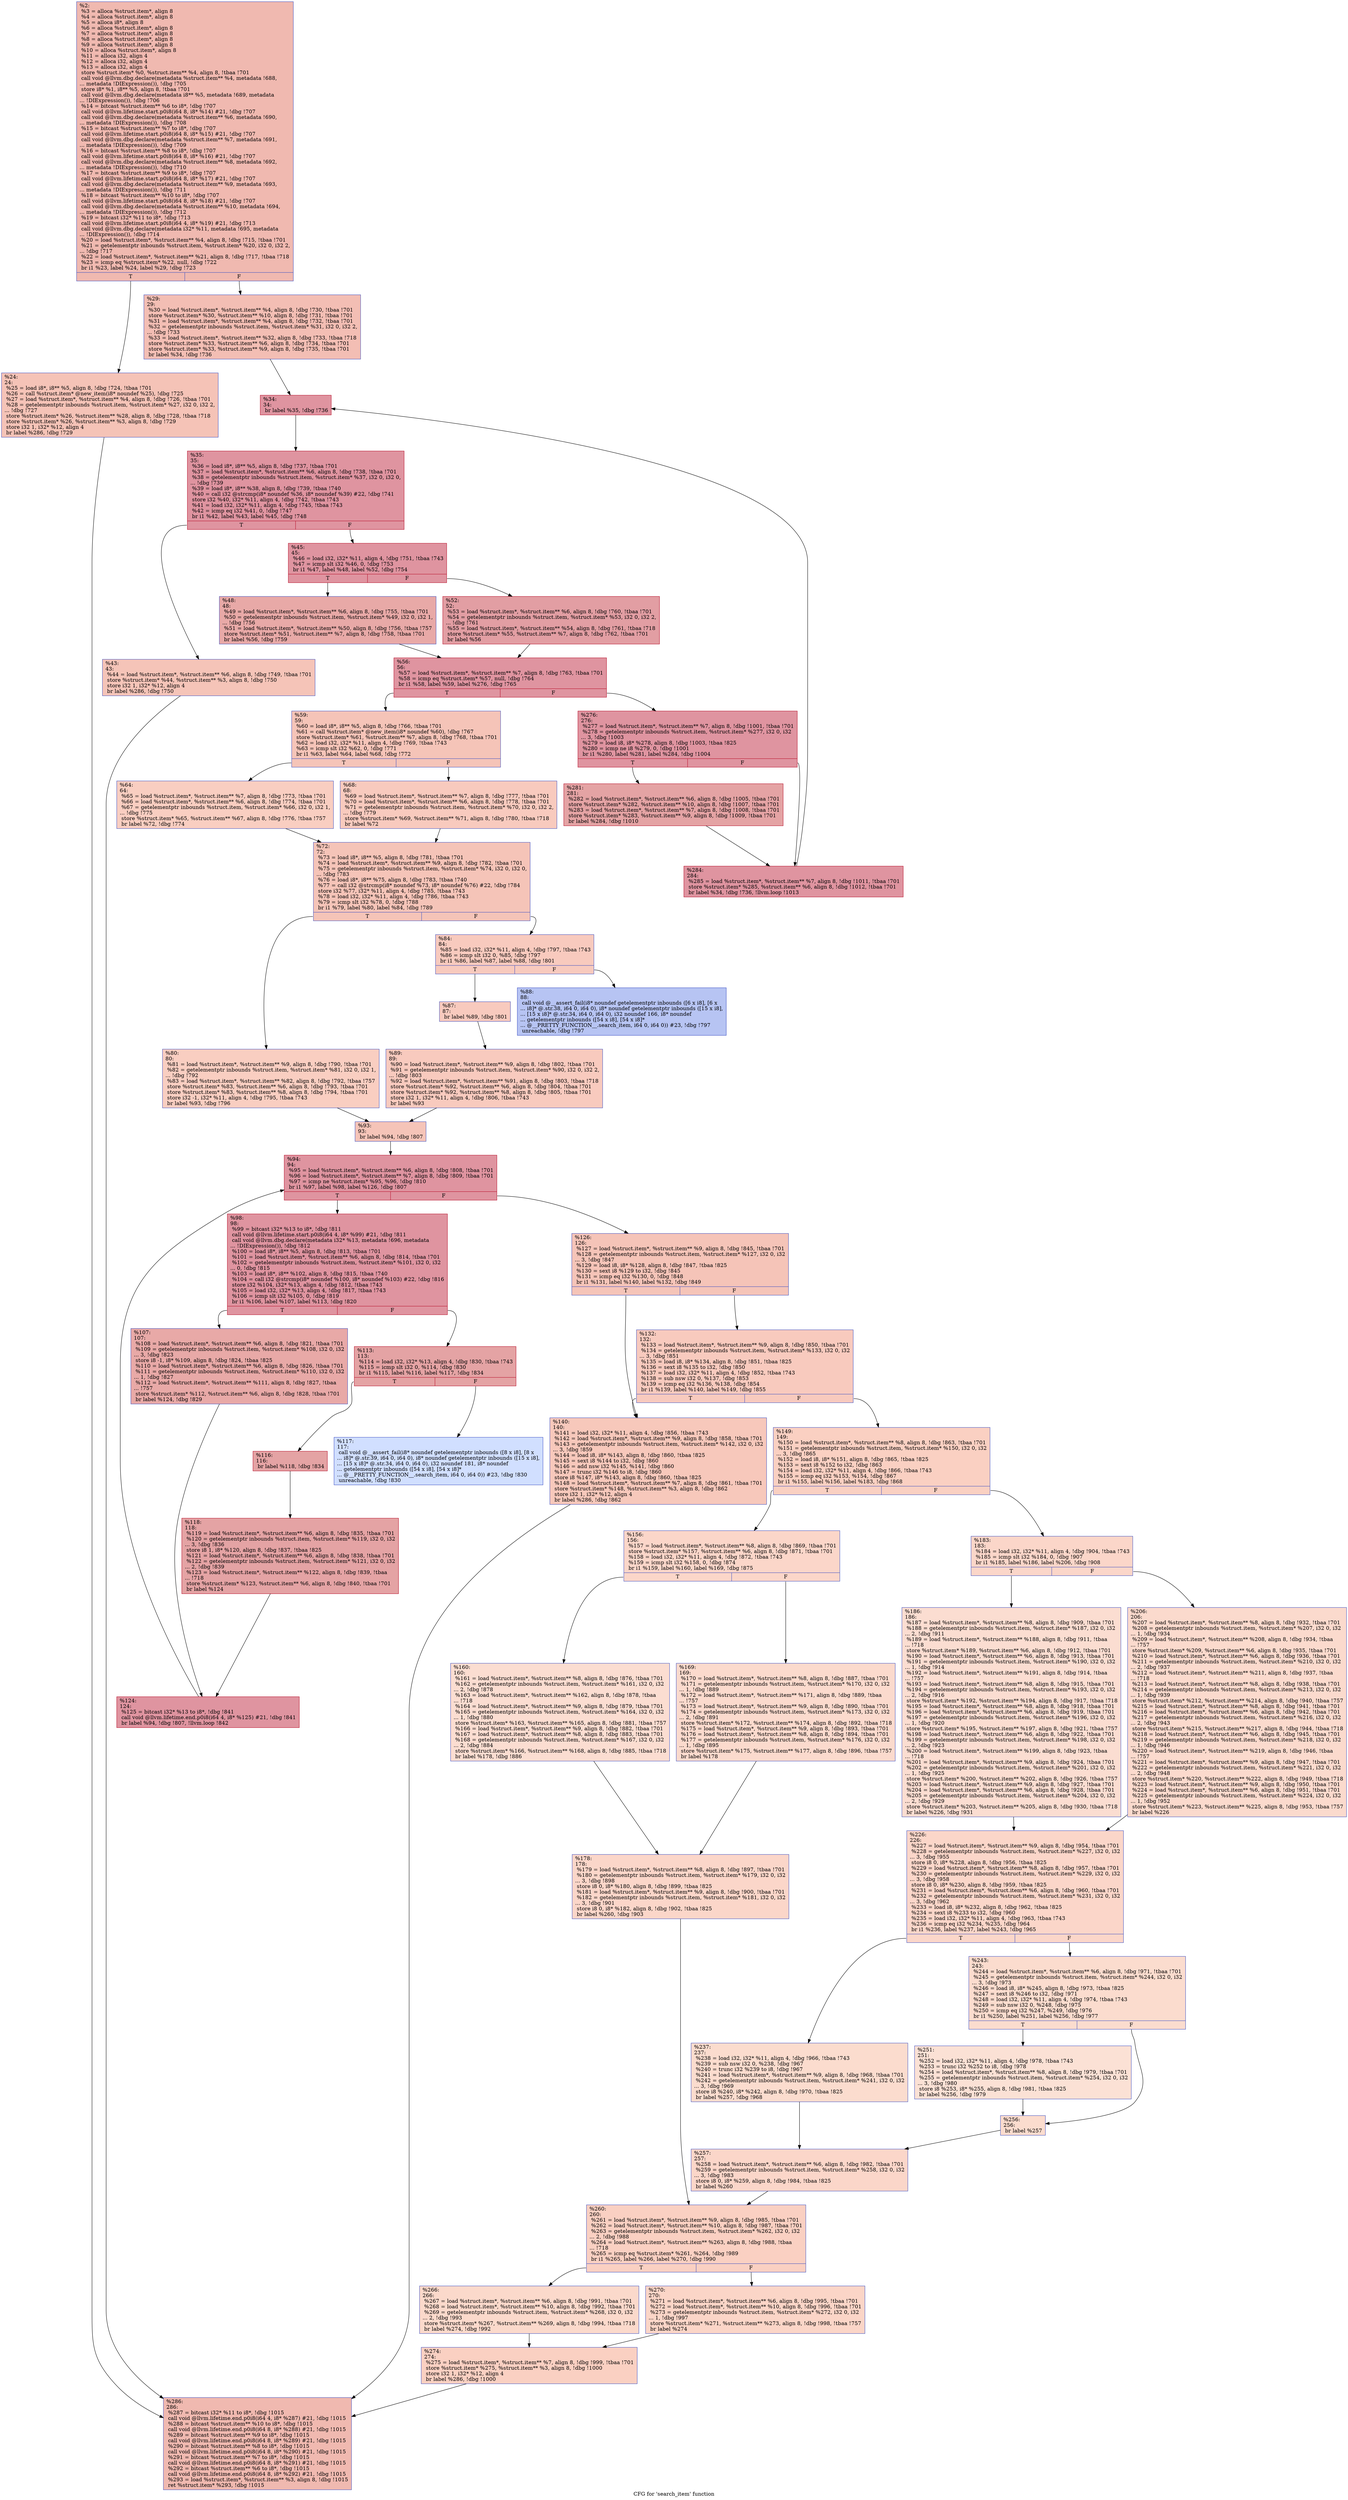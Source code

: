 digraph "CFG for 'search_item' function" {
	label="CFG for 'search_item' function";

	Node0x1895e60 [shape=record,color="#3d50c3ff", style=filled, fillcolor="#de614d70",label="{%2:\l  %3 = alloca %struct.item*, align 8\l  %4 = alloca %struct.item*, align 8\l  %5 = alloca i8*, align 8\l  %6 = alloca %struct.item*, align 8\l  %7 = alloca %struct.item*, align 8\l  %8 = alloca %struct.item*, align 8\l  %9 = alloca %struct.item*, align 8\l  %10 = alloca %struct.item*, align 8\l  %11 = alloca i32, align 4\l  %12 = alloca i32, align 4\l  %13 = alloca i32, align 4\l  store %struct.item* %0, %struct.item** %4, align 8, !tbaa !701\l  call void @llvm.dbg.declare(metadata %struct.item** %4, metadata !688,\l... metadata !DIExpression()), !dbg !705\l  store i8* %1, i8** %5, align 8, !tbaa !701\l  call void @llvm.dbg.declare(metadata i8** %5, metadata !689, metadata\l... !DIExpression()), !dbg !706\l  %14 = bitcast %struct.item** %6 to i8*, !dbg !707\l  call void @llvm.lifetime.start.p0i8(i64 8, i8* %14) #21, !dbg !707\l  call void @llvm.dbg.declare(metadata %struct.item** %6, metadata !690,\l... metadata !DIExpression()), !dbg !708\l  %15 = bitcast %struct.item** %7 to i8*, !dbg !707\l  call void @llvm.lifetime.start.p0i8(i64 8, i8* %15) #21, !dbg !707\l  call void @llvm.dbg.declare(metadata %struct.item** %7, metadata !691,\l... metadata !DIExpression()), !dbg !709\l  %16 = bitcast %struct.item** %8 to i8*, !dbg !707\l  call void @llvm.lifetime.start.p0i8(i64 8, i8* %16) #21, !dbg !707\l  call void @llvm.dbg.declare(metadata %struct.item** %8, metadata !692,\l... metadata !DIExpression()), !dbg !710\l  %17 = bitcast %struct.item** %9 to i8*, !dbg !707\l  call void @llvm.lifetime.start.p0i8(i64 8, i8* %17) #21, !dbg !707\l  call void @llvm.dbg.declare(metadata %struct.item** %9, metadata !693,\l... metadata !DIExpression()), !dbg !711\l  %18 = bitcast %struct.item** %10 to i8*, !dbg !707\l  call void @llvm.lifetime.start.p0i8(i64 8, i8* %18) #21, !dbg !707\l  call void @llvm.dbg.declare(metadata %struct.item** %10, metadata !694,\l... metadata !DIExpression()), !dbg !712\l  %19 = bitcast i32* %11 to i8*, !dbg !713\l  call void @llvm.lifetime.start.p0i8(i64 4, i8* %19) #21, !dbg !713\l  call void @llvm.dbg.declare(metadata i32* %11, metadata !695, metadata\l... !DIExpression()), !dbg !714\l  %20 = load %struct.item*, %struct.item** %4, align 8, !dbg !715, !tbaa !701\l  %21 = getelementptr inbounds %struct.item, %struct.item* %20, i32 0, i32 2,\l... !dbg !717\l  %22 = load %struct.item*, %struct.item** %21, align 8, !dbg !717, !tbaa !718\l  %23 = icmp eq %struct.item* %22, null, !dbg !722\l  br i1 %23, label %24, label %29, !dbg !723\l|{<s0>T|<s1>F}}"];
	Node0x1895e60:s0 -> Node0x1887210;
	Node0x1895e60:s1 -> Node0x1887260;
	Node0x1887210 [shape=record,color="#3d50c3ff", style=filled, fillcolor="#e8765c70",label="{%24:\l24:                                               \l  %25 = load i8*, i8** %5, align 8, !dbg !724, !tbaa !701\l  %26 = call %struct.item* @new_item(i8* noundef %25), !dbg !725\l  %27 = load %struct.item*, %struct.item** %4, align 8, !dbg !726, !tbaa !701\l  %28 = getelementptr inbounds %struct.item, %struct.item* %27, i32 0, i32 2,\l... !dbg !727\l  store %struct.item* %26, %struct.item** %28, align 8, !dbg !728, !tbaa !718\l  store %struct.item* %26, %struct.item** %3, align 8, !dbg !729\l  store i32 1, i32* %12, align 4\l  br label %286, !dbg !729\l}"];
	Node0x1887210 -> Node0x1888200;
	Node0x1887260 [shape=record,color="#3d50c3ff", style=filled, fillcolor="#e36c5570",label="{%29:\l29:                                               \l  %30 = load %struct.item*, %struct.item** %4, align 8, !dbg !730, !tbaa !701\l  store %struct.item* %30, %struct.item** %10, align 8, !dbg !731, !tbaa !701\l  %31 = load %struct.item*, %struct.item** %4, align 8, !dbg !732, !tbaa !701\l  %32 = getelementptr inbounds %struct.item, %struct.item* %31, i32 0, i32 2,\l... !dbg !733\l  %33 = load %struct.item*, %struct.item** %32, align 8, !dbg !733, !tbaa !718\l  store %struct.item* %33, %struct.item** %6, align 8, !dbg !734, !tbaa !701\l  store %struct.item* %33, %struct.item** %9, align 8, !dbg !735, !tbaa !701\l  br label %34, !dbg !736\l}"];
	Node0x1887260 -> Node0x18872b0;
	Node0x18872b0 [shape=record,color="#b70d28ff", style=filled, fillcolor="#b70d2870",label="{%34:\l34:                                               \l  br label %35, !dbg !736\l}"];
	Node0x18872b0 -> Node0x1887300;
	Node0x1887300 [shape=record,color="#b70d28ff", style=filled, fillcolor="#b70d2870",label="{%35:\l35:                                               \l  %36 = load i8*, i8** %5, align 8, !dbg !737, !tbaa !701\l  %37 = load %struct.item*, %struct.item** %6, align 8, !dbg !738, !tbaa !701\l  %38 = getelementptr inbounds %struct.item, %struct.item* %37, i32 0, i32 0,\l... !dbg !739\l  %39 = load i8*, i8** %38, align 8, !dbg !739, !tbaa !740\l  %40 = call i32 @strcmp(i8* noundef %36, i8* noundef %39) #22, !dbg !741\l  store i32 %40, i32* %11, align 4, !dbg !742, !tbaa !743\l  %41 = load i32, i32* %11, align 4, !dbg !745, !tbaa !743\l  %42 = icmp eq i32 %41, 0, !dbg !747\l  br i1 %42, label %43, label %45, !dbg !748\l|{<s0>T|<s1>F}}"];
	Node0x1887300:s0 -> Node0x1887350;
	Node0x1887300:s1 -> Node0x18873a0;
	Node0x1887350 [shape=record,color="#3d50c3ff", style=filled, fillcolor="#e97a5f70",label="{%43:\l43:                                               \l  %44 = load %struct.item*, %struct.item** %6, align 8, !dbg !749, !tbaa !701\l  store %struct.item* %44, %struct.item** %3, align 8, !dbg !750\l  store i32 1, i32* %12, align 4\l  br label %286, !dbg !750\l}"];
	Node0x1887350 -> Node0x1888200;
	Node0x18873a0 [shape=record,color="#b70d28ff", style=filled, fillcolor="#b70d2870",label="{%45:\l45:                                               \l  %46 = load i32, i32* %11, align 4, !dbg !751, !tbaa !743\l  %47 = icmp slt i32 %46, 0, !dbg !753\l  br i1 %47, label %48, label %52, !dbg !754\l|{<s0>T|<s1>F}}"];
	Node0x18873a0:s0 -> Node0x18873f0;
	Node0x18873a0:s1 -> Node0x1887440;
	Node0x18873f0 [shape=record,color="#3d50c3ff", style=filled, fillcolor="#ca3b3770",label="{%48:\l48:                                               \l  %49 = load %struct.item*, %struct.item** %6, align 8, !dbg !755, !tbaa !701\l  %50 = getelementptr inbounds %struct.item, %struct.item* %49, i32 0, i32 1,\l... !dbg !756\l  %51 = load %struct.item*, %struct.item** %50, align 8, !dbg !756, !tbaa !757\l  store %struct.item* %51, %struct.item** %7, align 8, !dbg !758, !tbaa !701\l  br label %56, !dbg !759\l}"];
	Node0x18873f0 -> Node0x1887490;
	Node0x1887440 [shape=record,color="#b70d28ff", style=filled, fillcolor="#be242e70",label="{%52:\l52:                                               \l  %53 = load %struct.item*, %struct.item** %6, align 8, !dbg !760, !tbaa !701\l  %54 = getelementptr inbounds %struct.item, %struct.item* %53, i32 0, i32 2,\l... !dbg !761\l  %55 = load %struct.item*, %struct.item** %54, align 8, !dbg !761, !tbaa !718\l  store %struct.item* %55, %struct.item** %7, align 8, !dbg !762, !tbaa !701\l  br label %56\l}"];
	Node0x1887440 -> Node0x1887490;
	Node0x1887490 [shape=record,color="#b70d28ff", style=filled, fillcolor="#b70d2870",label="{%56:\l56:                                               \l  %57 = load %struct.item*, %struct.item** %7, align 8, !dbg !763, !tbaa !701\l  %58 = icmp eq %struct.item* %57, null, !dbg !764\l  br i1 %58, label %59, label %276, !dbg !765\l|{<s0>T|<s1>F}}"];
	Node0x1887490:s0 -> Node0x18874e0;
	Node0x1887490:s1 -> Node0x1888110;
	Node0x18874e0 [shape=record,color="#3d50c3ff", style=filled, fillcolor="#e97a5f70",label="{%59:\l59:                                               \l  %60 = load i8*, i8** %5, align 8, !dbg !766, !tbaa !701\l  %61 = call %struct.item* @new_item(i8* noundef %60), !dbg !767\l  store %struct.item* %61, %struct.item** %7, align 8, !dbg !768, !tbaa !701\l  %62 = load i32, i32* %11, align 4, !dbg !769, !tbaa !743\l  %63 = icmp slt i32 %62, 0, !dbg !771\l  br i1 %63, label %64, label %68, !dbg !772\l|{<s0>T|<s1>F}}"];
	Node0x18874e0:s0 -> Node0x1887530;
	Node0x18874e0:s1 -> Node0x1887580;
	Node0x1887530 [shape=record,color="#3d50c3ff", style=filled, fillcolor="#f2907270",label="{%64:\l64:                                               \l  %65 = load %struct.item*, %struct.item** %7, align 8, !dbg !773, !tbaa !701\l  %66 = load %struct.item*, %struct.item** %6, align 8, !dbg !774, !tbaa !701\l  %67 = getelementptr inbounds %struct.item, %struct.item* %66, i32 0, i32 1,\l... !dbg !775\l  store %struct.item* %65, %struct.item** %67, align 8, !dbg !776, !tbaa !757\l  br label %72, !dbg !774\l}"];
	Node0x1887530 -> Node0x18875d0;
	Node0x1887580 [shape=record,color="#3d50c3ff", style=filled, fillcolor="#ef886b70",label="{%68:\l68:                                               \l  %69 = load %struct.item*, %struct.item** %7, align 8, !dbg !777, !tbaa !701\l  %70 = load %struct.item*, %struct.item** %6, align 8, !dbg !778, !tbaa !701\l  %71 = getelementptr inbounds %struct.item, %struct.item* %70, i32 0, i32 2,\l... !dbg !779\l  store %struct.item* %69, %struct.item** %71, align 8, !dbg !780, !tbaa !718\l  br label %72\l}"];
	Node0x1887580 -> Node0x18875d0;
	Node0x18875d0 [shape=record,color="#3d50c3ff", style=filled, fillcolor="#e97a5f70",label="{%72:\l72:                                               \l  %73 = load i8*, i8** %5, align 8, !dbg !781, !tbaa !701\l  %74 = load %struct.item*, %struct.item** %9, align 8, !dbg !782, !tbaa !701\l  %75 = getelementptr inbounds %struct.item, %struct.item* %74, i32 0, i32 0,\l... !dbg !783\l  %76 = load i8*, i8** %75, align 8, !dbg !783, !tbaa !740\l  %77 = call i32 @strcmp(i8* noundef %73, i8* noundef %76) #22, !dbg !784\l  store i32 %77, i32* %11, align 4, !dbg !785, !tbaa !743\l  %78 = load i32, i32* %11, align 4, !dbg !786, !tbaa !743\l  %79 = icmp slt i32 %78, 0, !dbg !788\l  br i1 %79, label %80, label %84, !dbg !789\l|{<s0>T|<s1>F}}"];
	Node0x18875d0:s0 -> Node0x1887620;
	Node0x18875d0:s1 -> Node0x1887670;
	Node0x1887620 [shape=record,color="#3d50c3ff", style=filled, fillcolor="#f2907270",label="{%80:\l80:                                               \l  %81 = load %struct.item*, %struct.item** %9, align 8, !dbg !790, !tbaa !701\l  %82 = getelementptr inbounds %struct.item, %struct.item* %81, i32 0, i32 1,\l... !dbg !792\l  %83 = load %struct.item*, %struct.item** %82, align 8, !dbg !792, !tbaa !757\l  store %struct.item* %83, %struct.item** %6, align 8, !dbg !793, !tbaa !701\l  store %struct.item* %83, %struct.item** %8, align 8, !dbg !794, !tbaa !701\l  store i32 -1, i32* %11, align 4, !dbg !795, !tbaa !743\l  br label %93, !dbg !796\l}"];
	Node0x1887620 -> Node0x18877b0;
	Node0x1887670 [shape=record,color="#3d50c3ff", style=filled, fillcolor="#ef886b70",label="{%84:\l84:                                               \l  %85 = load i32, i32* %11, align 4, !dbg !797, !tbaa !743\l  %86 = icmp slt i32 0, %85, !dbg !797\l  br i1 %86, label %87, label %88, !dbg !801\l|{<s0>T|<s1>F}}"];
	Node0x1887670:s0 -> Node0x18876c0;
	Node0x1887670:s1 -> Node0x1887710;
	Node0x18876c0 [shape=record,color="#3d50c3ff", style=filled, fillcolor="#ef886b70",label="{%87:\l87:                                               \l  br label %89, !dbg !801\l}"];
	Node0x18876c0 -> Node0x1887760;
	Node0x1887710 [shape=record,color="#3d50c3ff", style=filled, fillcolor="#5b7ae570",label="{%88:\l88:                                               \l  call void @__assert_fail(i8* noundef getelementptr inbounds ([6 x i8], [6 x\l... i8]* @.str.38, i64 0, i64 0), i8* noundef getelementptr inbounds ([15 x i8],\l... [15 x i8]* @.str.34, i64 0, i64 0), i32 noundef 166, i8* noundef\l... getelementptr inbounds ([54 x i8], [54 x i8]*\l... @__PRETTY_FUNCTION__.search_item, i64 0, i64 0)) #23, !dbg !797\l  unreachable, !dbg !797\l}"];
	Node0x1887760 [shape=record,color="#3d50c3ff", style=filled, fillcolor="#ef886b70",label="{%89:\l89:                                               \l  %90 = load %struct.item*, %struct.item** %9, align 8, !dbg !802, !tbaa !701\l  %91 = getelementptr inbounds %struct.item, %struct.item* %90, i32 0, i32 2,\l... !dbg !803\l  %92 = load %struct.item*, %struct.item** %91, align 8, !dbg !803, !tbaa !718\l  store %struct.item* %92, %struct.item** %6, align 8, !dbg !804, !tbaa !701\l  store %struct.item* %92, %struct.item** %8, align 8, !dbg !805, !tbaa !701\l  store i32 1, i32* %11, align 4, !dbg !806, !tbaa !743\l  br label %93\l}"];
	Node0x1887760 -> Node0x18877b0;
	Node0x18877b0 [shape=record,color="#3d50c3ff", style=filled, fillcolor="#e97a5f70",label="{%93:\l93:                                               \l  br label %94, !dbg !807\l}"];
	Node0x18877b0 -> Node0x1887800;
	Node0x1887800 [shape=record,color="#b70d28ff", style=filled, fillcolor="#b70d2870",label="{%94:\l94:                                               \l  %95 = load %struct.item*, %struct.item** %6, align 8, !dbg !808, !tbaa !701\l  %96 = load %struct.item*, %struct.item** %7, align 8, !dbg !809, !tbaa !701\l  %97 = icmp ne %struct.item* %95, %96, !dbg !810\l  br i1 %97, label %98, label %126, !dbg !807\l|{<s0>T|<s1>F}}"];
	Node0x1887800:s0 -> Node0x1887850;
	Node0x1887800:s1 -> Node0x1887a80;
	Node0x1887850 [shape=record,color="#b70d28ff", style=filled, fillcolor="#b70d2870",label="{%98:\l98:                                               \l  %99 = bitcast i32* %13 to i8*, !dbg !811\l  call void @llvm.lifetime.start.p0i8(i64 4, i8* %99) #21, !dbg !811\l  call void @llvm.dbg.declare(metadata i32* %13, metadata !696, metadata\l... !DIExpression()), !dbg !812\l  %100 = load i8*, i8** %5, align 8, !dbg !813, !tbaa !701\l  %101 = load %struct.item*, %struct.item** %6, align 8, !dbg !814, !tbaa !701\l  %102 = getelementptr inbounds %struct.item, %struct.item* %101, i32 0, i32\l... 0, !dbg !815\l  %103 = load i8*, i8** %102, align 8, !dbg !815, !tbaa !740\l  %104 = call i32 @strcmp(i8* noundef %100, i8* noundef %103) #22, !dbg !816\l  store i32 %104, i32* %13, align 4, !dbg !812, !tbaa !743\l  %105 = load i32, i32* %13, align 4, !dbg !817, !tbaa !743\l  %106 = icmp slt i32 %105, 0, !dbg !819\l  br i1 %106, label %107, label %113, !dbg !820\l|{<s0>T|<s1>F}}"];
	Node0x1887850:s0 -> Node0x18878a0;
	Node0x1887850:s1 -> Node0x18878f0;
	Node0x18878a0 [shape=record,color="#3d50c3ff", style=filled, fillcolor="#ca3b3770",label="{%107:\l107:                                              \l  %108 = load %struct.item*, %struct.item** %6, align 8, !dbg !821, !tbaa !701\l  %109 = getelementptr inbounds %struct.item, %struct.item* %108, i32 0, i32\l... 3, !dbg !823\l  store i8 -1, i8* %109, align 8, !dbg !824, !tbaa !825\l  %110 = load %struct.item*, %struct.item** %6, align 8, !dbg !826, !tbaa !701\l  %111 = getelementptr inbounds %struct.item, %struct.item* %110, i32 0, i32\l... 1, !dbg !827\l  %112 = load %struct.item*, %struct.item** %111, align 8, !dbg !827, !tbaa\l... !757\l  store %struct.item* %112, %struct.item** %6, align 8, !dbg !828, !tbaa !701\l  br label %124, !dbg !829\l}"];
	Node0x18878a0 -> Node0x1887a30;
	Node0x18878f0 [shape=record,color="#b70d28ff", style=filled, fillcolor="#c32e3170",label="{%113:\l113:                                              \l  %114 = load i32, i32* %13, align 4, !dbg !830, !tbaa !743\l  %115 = icmp slt i32 0, %114, !dbg !830\l  br i1 %115, label %116, label %117, !dbg !834\l|{<s0>T|<s1>F}}"];
	Node0x18878f0:s0 -> Node0x1887940;
	Node0x18878f0:s1 -> Node0x1887990;
	Node0x1887940 [shape=record,color="#b70d28ff", style=filled, fillcolor="#c32e3170",label="{%116:\l116:                                              \l  br label %118, !dbg !834\l}"];
	Node0x1887940 -> Node0x18879e0;
	Node0x1887990 [shape=record,color="#3d50c3ff", style=filled, fillcolor="#96b7ff70",label="{%117:\l117:                                              \l  call void @__assert_fail(i8* noundef getelementptr inbounds ([8 x i8], [8 x\l... i8]* @.str.39, i64 0, i64 0), i8* noundef getelementptr inbounds ([15 x i8],\l... [15 x i8]* @.str.34, i64 0, i64 0), i32 noundef 181, i8* noundef\l... getelementptr inbounds ([54 x i8], [54 x i8]*\l... @__PRETTY_FUNCTION__.search_item, i64 0, i64 0)) #23, !dbg !830\l  unreachable, !dbg !830\l}"];
	Node0x18879e0 [shape=record,color="#b70d28ff", style=filled, fillcolor="#c32e3170",label="{%118:\l118:                                              \l  %119 = load %struct.item*, %struct.item** %6, align 8, !dbg !835, !tbaa !701\l  %120 = getelementptr inbounds %struct.item, %struct.item* %119, i32 0, i32\l... 3, !dbg !836\l  store i8 1, i8* %120, align 8, !dbg !837, !tbaa !825\l  %121 = load %struct.item*, %struct.item** %6, align 8, !dbg !838, !tbaa !701\l  %122 = getelementptr inbounds %struct.item, %struct.item* %121, i32 0, i32\l... 2, !dbg !839\l  %123 = load %struct.item*, %struct.item** %122, align 8, !dbg !839, !tbaa\l... !718\l  store %struct.item* %123, %struct.item** %6, align 8, !dbg !840, !tbaa !701\l  br label %124\l}"];
	Node0x18879e0 -> Node0x1887a30;
	Node0x1887a30 [shape=record,color="#b70d28ff", style=filled, fillcolor="#b70d2870",label="{%124:\l124:                                              \l  %125 = bitcast i32* %13 to i8*, !dbg !841\l  call void @llvm.lifetime.end.p0i8(i64 4, i8* %125) #21, !dbg !841\l  br label %94, !dbg !807, !llvm.loop !842\l}"];
	Node0x1887a30 -> Node0x1887800;
	Node0x1887a80 [shape=record,color="#3d50c3ff", style=filled, fillcolor="#e97a5f70",label="{%126:\l126:                                              \l  %127 = load %struct.item*, %struct.item** %9, align 8, !dbg !845, !tbaa !701\l  %128 = getelementptr inbounds %struct.item, %struct.item* %127, i32 0, i32\l... 3, !dbg !847\l  %129 = load i8, i8* %128, align 8, !dbg !847, !tbaa !825\l  %130 = sext i8 %129 to i32, !dbg !845\l  %131 = icmp eq i32 %130, 0, !dbg !848\l  br i1 %131, label %140, label %132, !dbg !849\l|{<s0>T|<s1>F}}"];
	Node0x1887a80:s0 -> Node0x1887b20;
	Node0x1887a80:s1 -> Node0x1887ad0;
	Node0x1887ad0 [shape=record,color="#3d50c3ff", style=filled, fillcolor="#ef886b70",label="{%132:\l132:                                              \l  %133 = load %struct.item*, %struct.item** %9, align 8, !dbg !850, !tbaa !701\l  %134 = getelementptr inbounds %struct.item, %struct.item* %133, i32 0, i32\l... 3, !dbg !851\l  %135 = load i8, i8* %134, align 8, !dbg !851, !tbaa !825\l  %136 = sext i8 %135 to i32, !dbg !850\l  %137 = load i32, i32* %11, align 4, !dbg !852, !tbaa !743\l  %138 = sub nsw i32 0, %137, !dbg !853\l  %139 = icmp eq i32 %136, %138, !dbg !854\l  br i1 %139, label %140, label %149, !dbg !855\l|{<s0>T|<s1>F}}"];
	Node0x1887ad0:s0 -> Node0x1887b20;
	Node0x1887ad0:s1 -> Node0x1887b70;
	Node0x1887b20 [shape=record,color="#3d50c3ff", style=filled, fillcolor="#ed836670",label="{%140:\l140:                                              \l  %141 = load i32, i32* %11, align 4, !dbg !856, !tbaa !743\l  %142 = load %struct.item*, %struct.item** %9, align 8, !dbg !858, !tbaa !701\l  %143 = getelementptr inbounds %struct.item, %struct.item* %142, i32 0, i32\l... 3, !dbg !859\l  %144 = load i8, i8* %143, align 8, !dbg !860, !tbaa !825\l  %145 = sext i8 %144 to i32, !dbg !860\l  %146 = add nsw i32 %145, %141, !dbg !860\l  %147 = trunc i32 %146 to i8, !dbg !860\l  store i8 %147, i8* %143, align 8, !dbg !860, !tbaa !825\l  %148 = load %struct.item*, %struct.item** %7, align 8, !dbg !861, !tbaa !701\l  store %struct.item* %148, %struct.item** %3, align 8, !dbg !862\l  store i32 1, i32* %12, align 4\l  br label %286, !dbg !862\l}"];
	Node0x1887b20 -> Node0x1888200;
	Node0x1887b70 [shape=record,color="#3d50c3ff", style=filled, fillcolor="#f3947570",label="{%149:\l149:                                              \l  %150 = load %struct.item*, %struct.item** %8, align 8, !dbg !863, !tbaa !701\l  %151 = getelementptr inbounds %struct.item, %struct.item* %150, i32 0, i32\l... 3, !dbg !865\l  %152 = load i8, i8* %151, align 8, !dbg !865, !tbaa !825\l  %153 = sext i8 %152 to i32, !dbg !863\l  %154 = load i32, i32* %11, align 4, !dbg !866, !tbaa !743\l  %155 = icmp eq i32 %153, %154, !dbg !867\l  br i1 %155, label %156, label %183, !dbg !868\l|{<s0>T|<s1>F}}"];
	Node0x1887b70:s0 -> Node0x1887bc0;
	Node0x1887b70:s1 -> Node0x1887d00;
	Node0x1887bc0 [shape=record,color="#3d50c3ff", style=filled, fillcolor="#f6a38570",label="{%156:\l156:                                              \l  %157 = load %struct.item*, %struct.item** %8, align 8, !dbg !869, !tbaa !701\l  store %struct.item* %157, %struct.item** %6, align 8, !dbg !871, !tbaa !701\l  %158 = load i32, i32* %11, align 4, !dbg !872, !tbaa !743\l  %159 = icmp slt i32 %158, 0, !dbg !874\l  br i1 %159, label %160, label %169, !dbg !875\l|{<s0>T|<s1>F}}"];
	Node0x1887bc0:s0 -> Node0x1887c10;
	Node0x1887bc0:s1 -> Node0x1887c60;
	Node0x1887c10 [shape=record,color="#3d50c3ff", style=filled, fillcolor="#f7b39670",label="{%160:\l160:                                              \l  %161 = load %struct.item*, %struct.item** %8, align 8, !dbg !876, !tbaa !701\l  %162 = getelementptr inbounds %struct.item, %struct.item* %161, i32 0, i32\l... 2, !dbg !878\l  %163 = load %struct.item*, %struct.item** %162, align 8, !dbg !878, !tbaa\l... !718\l  %164 = load %struct.item*, %struct.item** %9, align 8, !dbg !879, !tbaa !701\l  %165 = getelementptr inbounds %struct.item, %struct.item* %164, i32 0, i32\l... 1, !dbg !880\l  store %struct.item* %163, %struct.item** %165, align 8, !dbg !881, !tbaa !757\l  %166 = load %struct.item*, %struct.item** %9, align 8, !dbg !882, !tbaa !701\l  %167 = load %struct.item*, %struct.item** %8, align 8, !dbg !883, !tbaa !701\l  %168 = getelementptr inbounds %struct.item, %struct.item* %167, i32 0, i32\l... 2, !dbg !884\l  store %struct.item* %166, %struct.item** %168, align 8, !dbg !885, !tbaa !718\l  br label %178, !dbg !886\l}"];
	Node0x1887c10 -> Node0x1887cb0;
	Node0x1887c60 [shape=record,color="#3d50c3ff", style=filled, fillcolor="#f7ac8e70",label="{%169:\l169:                                              \l  %170 = load %struct.item*, %struct.item** %8, align 8, !dbg !887, !tbaa !701\l  %171 = getelementptr inbounds %struct.item, %struct.item* %170, i32 0, i32\l... 1, !dbg !889\l  %172 = load %struct.item*, %struct.item** %171, align 8, !dbg !889, !tbaa\l... !757\l  %173 = load %struct.item*, %struct.item** %9, align 8, !dbg !890, !tbaa !701\l  %174 = getelementptr inbounds %struct.item, %struct.item* %173, i32 0, i32\l... 2, !dbg !891\l  store %struct.item* %172, %struct.item** %174, align 8, !dbg !892, !tbaa !718\l  %175 = load %struct.item*, %struct.item** %9, align 8, !dbg !893, !tbaa !701\l  %176 = load %struct.item*, %struct.item** %8, align 8, !dbg !894, !tbaa !701\l  %177 = getelementptr inbounds %struct.item, %struct.item* %176, i32 0, i32\l... 1, !dbg !895\l  store %struct.item* %175, %struct.item** %177, align 8, !dbg !896, !tbaa !757\l  br label %178\l}"];
	Node0x1887c60 -> Node0x1887cb0;
	Node0x1887cb0 [shape=record,color="#3d50c3ff", style=filled, fillcolor="#f6a38570",label="{%178:\l178:                                              \l  %179 = load %struct.item*, %struct.item** %8, align 8, !dbg !897, !tbaa !701\l  %180 = getelementptr inbounds %struct.item, %struct.item* %179, i32 0, i32\l... 3, !dbg !898\l  store i8 0, i8* %180, align 8, !dbg !899, !tbaa !825\l  %181 = load %struct.item*, %struct.item** %9, align 8, !dbg !900, !tbaa !701\l  %182 = getelementptr inbounds %struct.item, %struct.item* %181, i32 0, i32\l... 3, !dbg !901\l  store i8 0, i8* %182, align 8, !dbg !902, !tbaa !825\l  br label %260, !dbg !903\l}"];
	Node0x1887cb0 -> Node0x1887fd0;
	Node0x1887d00 [shape=record,color="#3d50c3ff", style=filled, fillcolor="#f6a38570",label="{%183:\l183:                                              \l  %184 = load i32, i32* %11, align 4, !dbg !904, !tbaa !743\l  %185 = icmp slt i32 %184, 0, !dbg !907\l  br i1 %185, label %186, label %206, !dbg !908\l|{<s0>T|<s1>F}}"];
	Node0x1887d00:s0 -> Node0x1887d50;
	Node0x1887d00:s1 -> Node0x1887da0;
	Node0x1887d50 [shape=record,color="#3d50c3ff", style=filled, fillcolor="#f7b39670",label="{%186:\l186:                                              \l  %187 = load %struct.item*, %struct.item** %8, align 8, !dbg !909, !tbaa !701\l  %188 = getelementptr inbounds %struct.item, %struct.item* %187, i32 0, i32\l... 2, !dbg !911\l  %189 = load %struct.item*, %struct.item** %188, align 8, !dbg !911, !tbaa\l... !718\l  store %struct.item* %189, %struct.item** %6, align 8, !dbg !912, !tbaa !701\l  %190 = load %struct.item*, %struct.item** %6, align 8, !dbg !913, !tbaa !701\l  %191 = getelementptr inbounds %struct.item, %struct.item* %190, i32 0, i32\l... 1, !dbg !914\l  %192 = load %struct.item*, %struct.item** %191, align 8, !dbg !914, !tbaa\l... !757\l  %193 = load %struct.item*, %struct.item** %8, align 8, !dbg !915, !tbaa !701\l  %194 = getelementptr inbounds %struct.item, %struct.item* %193, i32 0, i32\l... 2, !dbg !916\l  store %struct.item* %192, %struct.item** %194, align 8, !dbg !917, !tbaa !718\l  %195 = load %struct.item*, %struct.item** %8, align 8, !dbg !918, !tbaa !701\l  %196 = load %struct.item*, %struct.item** %6, align 8, !dbg !919, !tbaa !701\l  %197 = getelementptr inbounds %struct.item, %struct.item* %196, i32 0, i32\l... 1, !dbg !920\l  store %struct.item* %195, %struct.item** %197, align 8, !dbg !921, !tbaa !757\l  %198 = load %struct.item*, %struct.item** %6, align 8, !dbg !922, !tbaa !701\l  %199 = getelementptr inbounds %struct.item, %struct.item* %198, i32 0, i32\l... 2, !dbg !923\l  %200 = load %struct.item*, %struct.item** %199, align 8, !dbg !923, !tbaa\l... !718\l  %201 = load %struct.item*, %struct.item** %9, align 8, !dbg !924, !tbaa !701\l  %202 = getelementptr inbounds %struct.item, %struct.item* %201, i32 0, i32\l... 1, !dbg !925\l  store %struct.item* %200, %struct.item** %202, align 8, !dbg !926, !tbaa !757\l  %203 = load %struct.item*, %struct.item** %9, align 8, !dbg !927, !tbaa !701\l  %204 = load %struct.item*, %struct.item** %6, align 8, !dbg !928, !tbaa !701\l  %205 = getelementptr inbounds %struct.item, %struct.item* %204, i32 0, i32\l... 2, !dbg !929\l  store %struct.item* %203, %struct.item** %205, align 8, !dbg !930, !tbaa !718\l  br label %226, !dbg !931\l}"];
	Node0x1887d50 -> Node0x1887df0;
	Node0x1887da0 [shape=record,color="#3d50c3ff", style=filled, fillcolor="#f7ac8e70",label="{%206:\l206:                                              \l  %207 = load %struct.item*, %struct.item** %8, align 8, !dbg !932, !tbaa !701\l  %208 = getelementptr inbounds %struct.item, %struct.item* %207, i32 0, i32\l... 1, !dbg !934\l  %209 = load %struct.item*, %struct.item** %208, align 8, !dbg !934, !tbaa\l... !757\l  store %struct.item* %209, %struct.item** %6, align 8, !dbg !935, !tbaa !701\l  %210 = load %struct.item*, %struct.item** %6, align 8, !dbg !936, !tbaa !701\l  %211 = getelementptr inbounds %struct.item, %struct.item* %210, i32 0, i32\l... 2, !dbg !937\l  %212 = load %struct.item*, %struct.item** %211, align 8, !dbg !937, !tbaa\l... !718\l  %213 = load %struct.item*, %struct.item** %8, align 8, !dbg !938, !tbaa !701\l  %214 = getelementptr inbounds %struct.item, %struct.item* %213, i32 0, i32\l... 1, !dbg !939\l  store %struct.item* %212, %struct.item** %214, align 8, !dbg !940, !tbaa !757\l  %215 = load %struct.item*, %struct.item** %8, align 8, !dbg !941, !tbaa !701\l  %216 = load %struct.item*, %struct.item** %6, align 8, !dbg !942, !tbaa !701\l  %217 = getelementptr inbounds %struct.item, %struct.item* %216, i32 0, i32\l... 2, !dbg !943\l  store %struct.item* %215, %struct.item** %217, align 8, !dbg !944, !tbaa !718\l  %218 = load %struct.item*, %struct.item** %6, align 8, !dbg !945, !tbaa !701\l  %219 = getelementptr inbounds %struct.item, %struct.item* %218, i32 0, i32\l... 1, !dbg !946\l  %220 = load %struct.item*, %struct.item** %219, align 8, !dbg !946, !tbaa\l... !757\l  %221 = load %struct.item*, %struct.item** %9, align 8, !dbg !947, !tbaa !701\l  %222 = getelementptr inbounds %struct.item, %struct.item* %221, i32 0, i32\l... 2, !dbg !948\l  store %struct.item* %220, %struct.item** %222, align 8, !dbg !949, !tbaa !718\l  %223 = load %struct.item*, %struct.item** %9, align 8, !dbg !950, !tbaa !701\l  %224 = load %struct.item*, %struct.item** %6, align 8, !dbg !951, !tbaa !701\l  %225 = getelementptr inbounds %struct.item, %struct.item* %224, i32 0, i32\l... 1, !dbg !952\l  store %struct.item* %223, %struct.item** %225, align 8, !dbg !953, !tbaa !757\l  br label %226\l}"];
	Node0x1887da0 -> Node0x1887df0;
	Node0x1887df0 [shape=record,color="#3d50c3ff", style=filled, fillcolor="#f6a38570",label="{%226:\l226:                                              \l  %227 = load %struct.item*, %struct.item** %9, align 8, !dbg !954, !tbaa !701\l  %228 = getelementptr inbounds %struct.item, %struct.item* %227, i32 0, i32\l... 3, !dbg !955\l  store i8 0, i8* %228, align 8, !dbg !956, !tbaa !825\l  %229 = load %struct.item*, %struct.item** %8, align 8, !dbg !957, !tbaa !701\l  %230 = getelementptr inbounds %struct.item, %struct.item* %229, i32 0, i32\l... 3, !dbg !958\l  store i8 0, i8* %230, align 8, !dbg !959, !tbaa !825\l  %231 = load %struct.item*, %struct.item** %6, align 8, !dbg !960, !tbaa !701\l  %232 = getelementptr inbounds %struct.item, %struct.item* %231, i32 0, i32\l... 3, !dbg !962\l  %233 = load i8, i8* %232, align 8, !dbg !962, !tbaa !825\l  %234 = sext i8 %233 to i32, !dbg !960\l  %235 = load i32, i32* %11, align 4, !dbg !963, !tbaa !743\l  %236 = icmp eq i32 %234, %235, !dbg !964\l  br i1 %236, label %237, label %243, !dbg !965\l|{<s0>T|<s1>F}}"];
	Node0x1887df0:s0 -> Node0x1887e40;
	Node0x1887df0:s1 -> Node0x1887e90;
	Node0x1887e40 [shape=record,color="#3d50c3ff", style=filled, fillcolor="#f7af9170",label="{%237:\l237:                                              \l  %238 = load i32, i32* %11, align 4, !dbg !966, !tbaa !743\l  %239 = sub nsw i32 0, %238, !dbg !967\l  %240 = trunc i32 %239 to i8, !dbg !967\l  %241 = load %struct.item*, %struct.item** %9, align 8, !dbg !968, !tbaa !701\l  %242 = getelementptr inbounds %struct.item, %struct.item* %241, i32 0, i32\l... 3, !dbg !969\l  store i8 %240, i8* %242, align 8, !dbg !970, !tbaa !825\l  br label %257, !dbg !968\l}"];
	Node0x1887e40 -> Node0x1887f80;
	Node0x1887e90 [shape=record,color="#3d50c3ff", style=filled, fillcolor="#f7af9170",label="{%243:\l243:                                              \l  %244 = load %struct.item*, %struct.item** %6, align 8, !dbg !971, !tbaa !701\l  %245 = getelementptr inbounds %struct.item, %struct.item* %244, i32 0, i32\l... 3, !dbg !973\l  %246 = load i8, i8* %245, align 8, !dbg !973, !tbaa !825\l  %247 = sext i8 %246 to i32, !dbg !971\l  %248 = load i32, i32* %11, align 4, !dbg !974, !tbaa !743\l  %249 = sub nsw i32 0, %248, !dbg !975\l  %250 = icmp eq i32 %247, %249, !dbg !976\l  br i1 %250, label %251, label %256, !dbg !977\l|{<s0>T|<s1>F}}"];
	Node0x1887e90:s0 -> Node0x1887ee0;
	Node0x1887e90:s1 -> Node0x1887f30;
	Node0x1887ee0 [shape=record,color="#3d50c3ff", style=filled, fillcolor="#f7bca170",label="{%251:\l251:                                              \l  %252 = load i32, i32* %11, align 4, !dbg !978, !tbaa !743\l  %253 = trunc i32 %252 to i8, !dbg !978\l  %254 = load %struct.item*, %struct.item** %8, align 8, !dbg !979, !tbaa !701\l  %255 = getelementptr inbounds %struct.item, %struct.item* %254, i32 0, i32\l... 3, !dbg !980\l  store i8 %253, i8* %255, align 8, !dbg !981, !tbaa !825\l  br label %256, !dbg !979\l}"];
	Node0x1887ee0 -> Node0x1887f30;
	Node0x1887f30 [shape=record,color="#3d50c3ff", style=filled, fillcolor="#f7af9170",label="{%256:\l256:                                              \l  br label %257\l}"];
	Node0x1887f30 -> Node0x1887f80;
	Node0x1887f80 [shape=record,color="#3d50c3ff", style=filled, fillcolor="#f6a38570",label="{%257:\l257:                                              \l  %258 = load %struct.item*, %struct.item** %6, align 8, !dbg !982, !tbaa !701\l  %259 = getelementptr inbounds %struct.item, %struct.item* %258, i32 0, i32\l... 3, !dbg !983\l  store i8 0, i8* %259, align 8, !dbg !984, !tbaa !825\l  br label %260\l}"];
	Node0x1887f80 -> Node0x1887fd0;
	Node0x1887fd0 [shape=record,color="#3d50c3ff", style=filled, fillcolor="#f3947570",label="{%260:\l260:                                              \l  %261 = load %struct.item*, %struct.item** %9, align 8, !dbg !985, !tbaa !701\l  %262 = load %struct.item*, %struct.item** %10, align 8, !dbg !987, !tbaa !701\l  %263 = getelementptr inbounds %struct.item, %struct.item* %262, i32 0, i32\l... 2, !dbg !988\l  %264 = load %struct.item*, %struct.item** %263, align 8, !dbg !988, !tbaa\l... !718\l  %265 = icmp eq %struct.item* %261, %264, !dbg !989\l  br i1 %265, label %266, label %270, !dbg !990\l|{<s0>T|<s1>F}}"];
	Node0x1887fd0:s0 -> Node0x1888020;
	Node0x1887fd0:s1 -> Node0x1888070;
	Node0x1888020 [shape=record,color="#3d50c3ff", style=filled, fillcolor="#f7a88970",label="{%266:\l266:                                              \l  %267 = load %struct.item*, %struct.item** %6, align 8, !dbg !991, !tbaa !701\l  %268 = load %struct.item*, %struct.item** %10, align 8, !dbg !992, !tbaa !701\l  %269 = getelementptr inbounds %struct.item, %struct.item* %268, i32 0, i32\l... 2, !dbg !993\l  store %struct.item* %267, %struct.item** %269, align 8, !dbg !994, !tbaa !718\l  br label %274, !dbg !992\l}"];
	Node0x1888020 -> Node0x18880c0;
	Node0x1888070 [shape=record,color="#3d50c3ff", style=filled, fillcolor="#f5a08170",label="{%270:\l270:                                              \l  %271 = load %struct.item*, %struct.item** %6, align 8, !dbg !995, !tbaa !701\l  %272 = load %struct.item*, %struct.item** %10, align 8, !dbg !996, !tbaa !701\l  %273 = getelementptr inbounds %struct.item, %struct.item* %272, i32 0, i32\l... 1, !dbg !997\l  store %struct.item* %271, %struct.item** %273, align 8, !dbg !998, !tbaa !757\l  br label %274\l}"];
	Node0x1888070 -> Node0x18880c0;
	Node0x18880c0 [shape=record,color="#3d50c3ff", style=filled, fillcolor="#f3947570",label="{%274:\l274:                                              \l  %275 = load %struct.item*, %struct.item** %7, align 8, !dbg !999, !tbaa !701\l  store %struct.item* %275, %struct.item** %3, align 8, !dbg !1000\l  store i32 1, i32* %12, align 4\l  br label %286, !dbg !1000\l}"];
	Node0x18880c0 -> Node0x1888200;
	Node0x1888110 [shape=record,color="#b70d28ff", style=filled, fillcolor="#b70d2870",label="{%276:\l276:                                              \l  %277 = load %struct.item*, %struct.item** %7, align 8, !dbg !1001, !tbaa !701\l  %278 = getelementptr inbounds %struct.item, %struct.item* %277, i32 0, i32\l... 3, !dbg !1003\l  %279 = load i8, i8* %278, align 8, !dbg !1003, !tbaa !825\l  %280 = icmp ne i8 %279, 0, !dbg !1001\l  br i1 %280, label %281, label %284, !dbg !1004\l|{<s0>T|<s1>F}}"];
	Node0x1888110:s0 -> Node0x1888160;
	Node0x1888110:s1 -> Node0x18881b0;
	Node0x1888160 [shape=record,color="#b70d28ff", style=filled, fillcolor="#c32e3170",label="{%281:\l281:                                              \l  %282 = load %struct.item*, %struct.item** %6, align 8, !dbg !1005, !tbaa !701\l  store %struct.item* %282, %struct.item** %10, align 8, !dbg !1007, !tbaa !701\l  %283 = load %struct.item*, %struct.item** %7, align 8, !dbg !1008, !tbaa !701\l  store %struct.item* %283, %struct.item** %9, align 8, !dbg !1009, !tbaa !701\l  br label %284, !dbg !1010\l}"];
	Node0x1888160 -> Node0x18881b0;
	Node0x18881b0 [shape=record,color="#b70d28ff", style=filled, fillcolor="#b70d2870",label="{%284:\l284:                                              \l  %285 = load %struct.item*, %struct.item** %7, align 8, !dbg !1011, !tbaa !701\l  store %struct.item* %285, %struct.item** %6, align 8, !dbg !1012, !tbaa !701\l  br label %34, !dbg !736, !llvm.loop !1013\l}"];
	Node0x18881b0 -> Node0x18872b0;
	Node0x1888200 [shape=record,color="#3d50c3ff", style=filled, fillcolor="#de614d70",label="{%286:\l286:                                              \l  %287 = bitcast i32* %11 to i8*, !dbg !1015\l  call void @llvm.lifetime.end.p0i8(i64 4, i8* %287) #21, !dbg !1015\l  %288 = bitcast %struct.item** %10 to i8*, !dbg !1015\l  call void @llvm.lifetime.end.p0i8(i64 8, i8* %288) #21, !dbg !1015\l  %289 = bitcast %struct.item** %9 to i8*, !dbg !1015\l  call void @llvm.lifetime.end.p0i8(i64 8, i8* %289) #21, !dbg !1015\l  %290 = bitcast %struct.item** %8 to i8*, !dbg !1015\l  call void @llvm.lifetime.end.p0i8(i64 8, i8* %290) #21, !dbg !1015\l  %291 = bitcast %struct.item** %7 to i8*, !dbg !1015\l  call void @llvm.lifetime.end.p0i8(i64 8, i8* %291) #21, !dbg !1015\l  %292 = bitcast %struct.item** %6 to i8*, !dbg !1015\l  call void @llvm.lifetime.end.p0i8(i64 8, i8* %292) #21, !dbg !1015\l  %293 = load %struct.item*, %struct.item** %3, align 8, !dbg !1015\l  ret %struct.item* %293, !dbg !1015\l}"];
}
